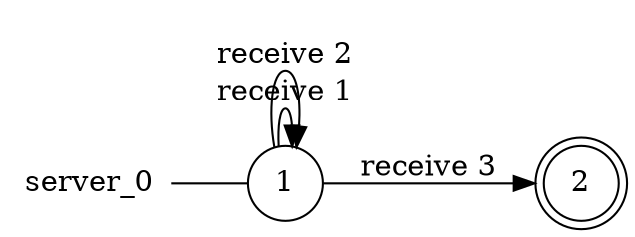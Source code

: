 digraph server_0 {
	rankdir="LR";
	n_0 [label="server_0", shape="plaintext"];
	n_1 [id="2", shape=doublecircle, label="2"];
	n_2 [id="1", shape=circle, label="1"];
	n_0 -> n_2 [arrowhead=none];

	n_2 -> n_1 [id="[$e|3]", label="receive 3"];
	n_2 -> n_2 [id="[$e|13]", label="receive 1"];
	n_2 -> n_2 [id="[$e|11]", label="receive 2"];
}
